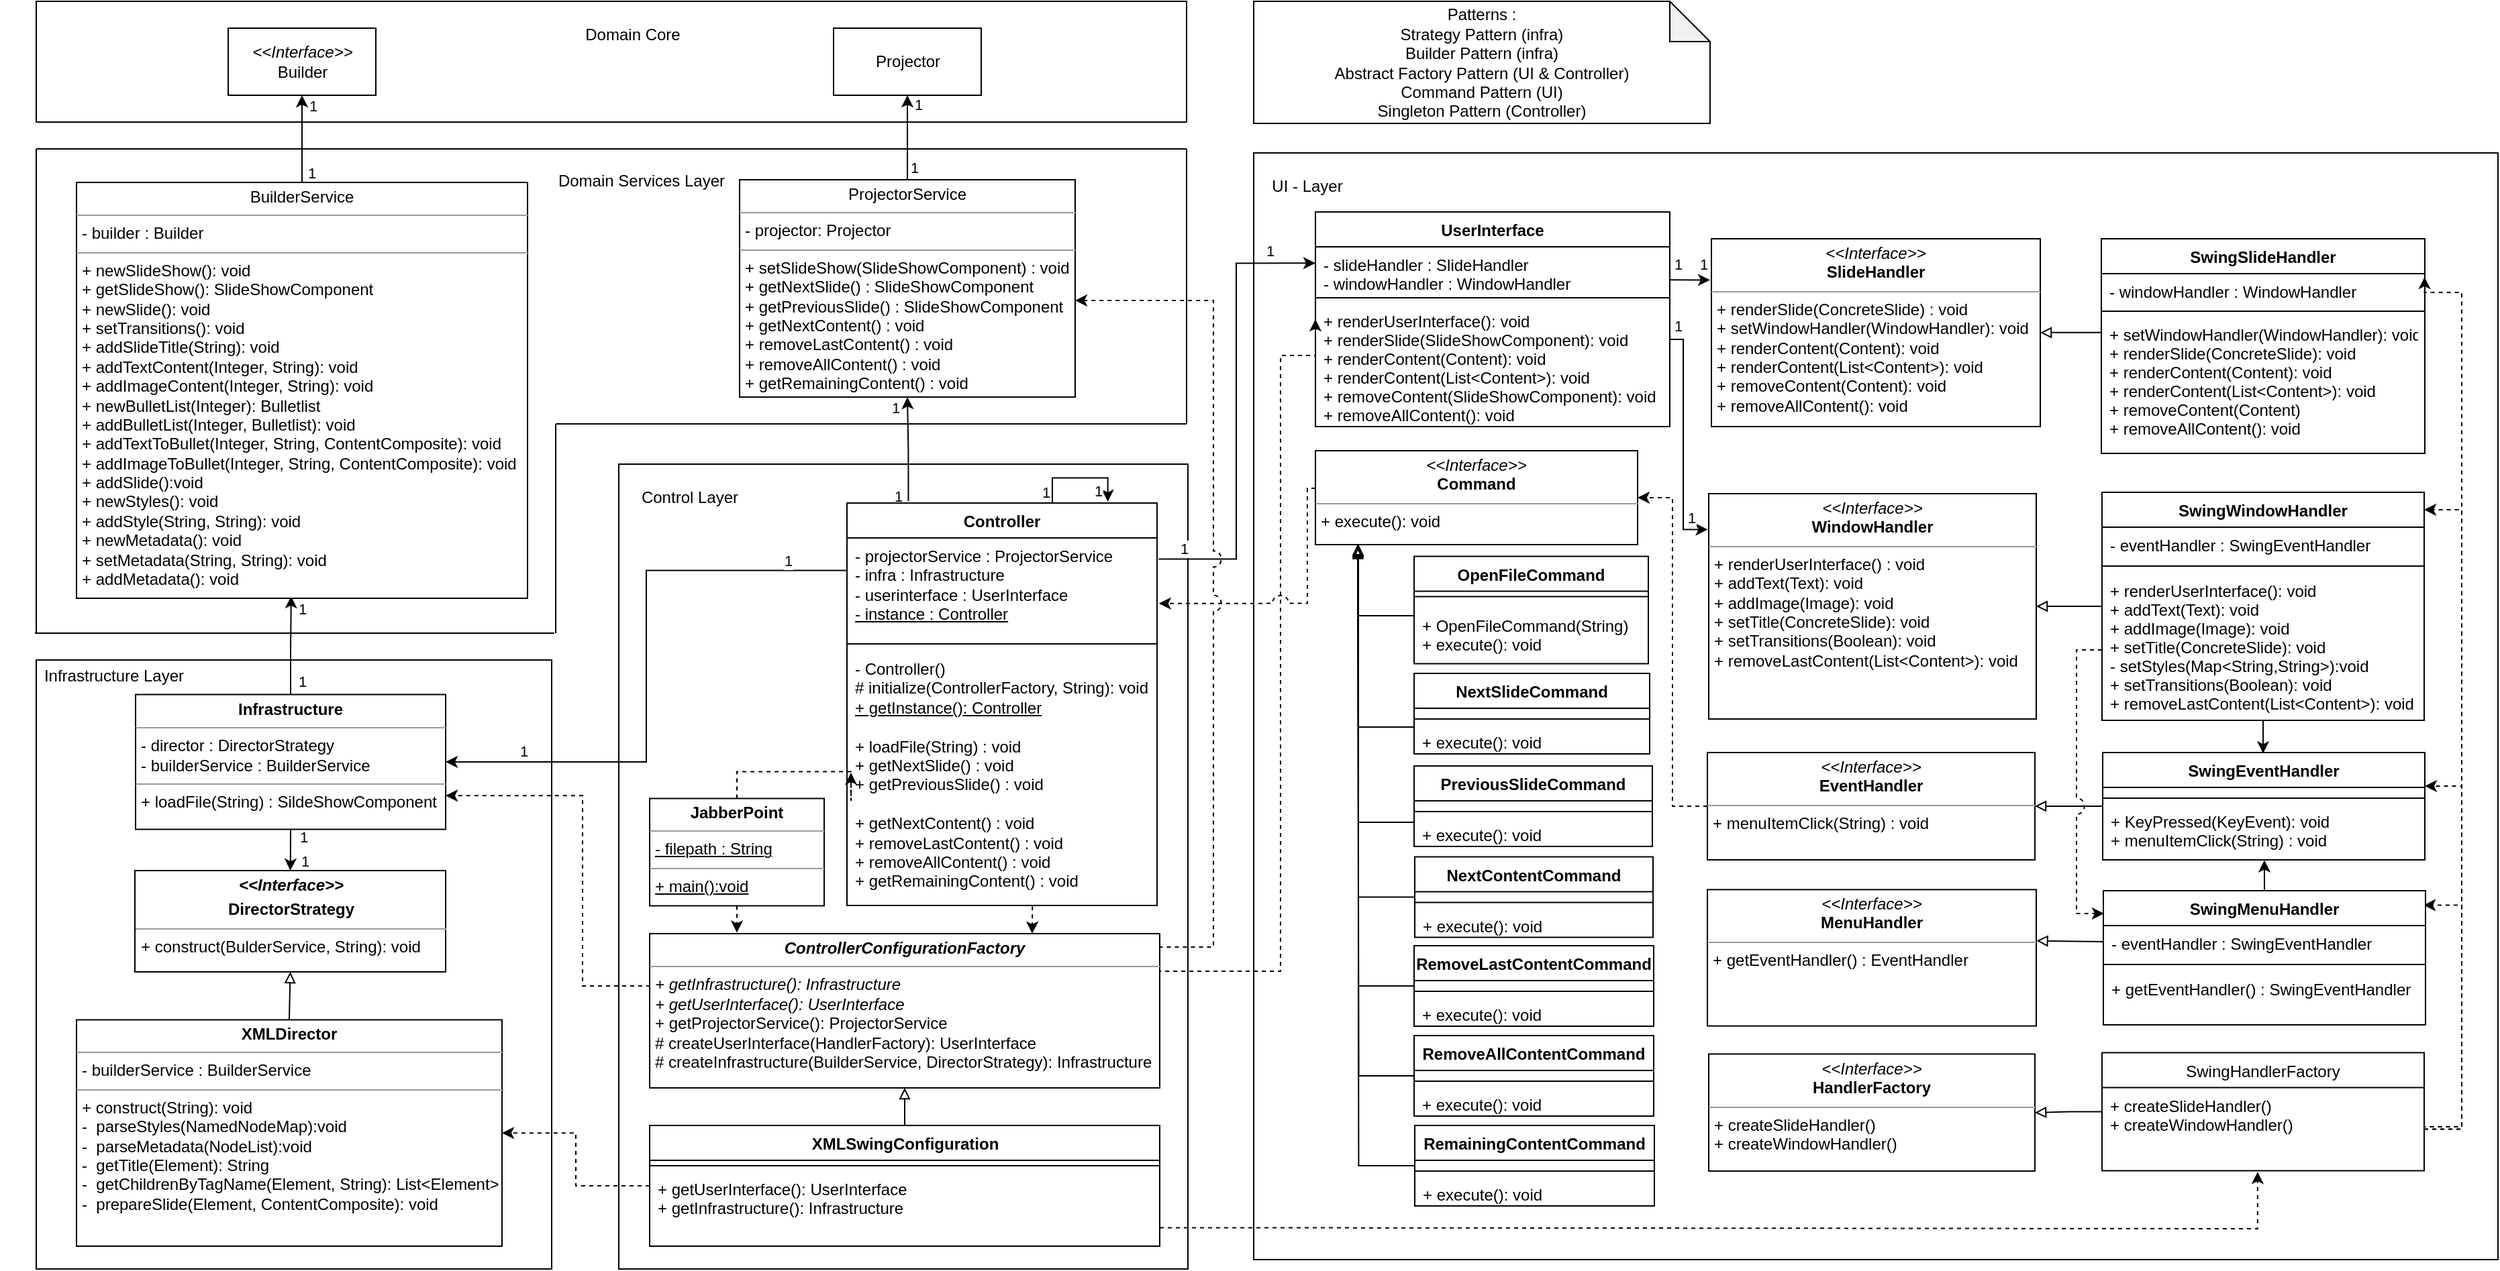 <mxfile version="20.5.1" type="device"><diagram id="mF3JP67GUEm6fDHGaowB" name="Page-1"><mxGraphModel dx="1639" dy="807" grid="1" gridSize="10" guides="1" tooltips="1" connect="1" arrows="1" fold="1" page="1" pageScale="1" pageWidth="1654" pageHeight="2336" math="0" shadow="0"><root><mxCell id="0"/><mxCell id="1" parent="0"/><mxCell id="utFskbSjJPzPxBJTLybc-5" value="" style="rounded=0;whiteSpace=wrap;html=1;" parent="1" vertex="1"><mxGeometry x="657" y="590" width="424" height="600" as="geometry"/></mxCell><mxCell id="5RUUczxLZr58IcCoSrDL-72" value="" style="rounded=0;whiteSpace=wrap;html=1;" parent="1" vertex="1"><mxGeometry x="1130" y="358" width="927" height="825" as="geometry"/></mxCell><mxCell id="5RUUczxLZr58IcCoSrDL-5" value="" style="rounded=0;whiteSpace=wrap;html=1;" parent="1" vertex="1"><mxGeometry x="223" y="245" width="857" height="90" as="geometry"/></mxCell><mxCell id="M1DCnOVMe1FgR4olCZar-16" value="" style="rounded=0;whiteSpace=wrap;html=1;" parent="1" vertex="1"><mxGeometry x="223" y="736" width="384" height="454" as="geometry"/></mxCell><mxCell id="if9F0GtxYKwciyiOkwO_-5" style="edgeStyle=orthogonalEdgeStyle;rounded=0;orthogonalLoop=1;jettySize=auto;html=1;entryX=0.476;entryY=0.995;entryDx=0;entryDy=0;exitX=0.5;exitY=0;exitDx=0;exitDy=0;entryPerimeter=0;" parent="1" source="M1DCnOVMe1FgR4olCZar-5" target="if9F0GtxYKwciyiOkwO_-2" edge="1"><mxGeometry relative="1" as="geometry"/></mxCell><mxCell id="utFskbSjJPzPxBJTLybc-41" value="1" style="edgeLabel;html=1;align=center;verticalAlign=middle;resizable=0;points=[];" parent="if9F0GtxYKwciyiOkwO_-5" vertex="1" connectable="0"><mxGeometry x="-0.713" relative="1" as="geometry"><mxPoint x="8" as="offset"/></mxGeometry></mxCell><mxCell id="utFskbSjJPzPxBJTLybc-42" value="1" style="edgeLabel;html=1;align=center;verticalAlign=middle;resizable=0;points=[];" parent="if9F0GtxYKwciyiOkwO_-5" vertex="1" connectable="0"><mxGeometry x="0.666" relative="1" as="geometry"><mxPoint x="8" y="-3" as="offset"/></mxGeometry></mxCell><mxCell id="9nQvy59TtEnE6RO0Bse6-16" style="edgeStyle=orthogonalEdgeStyle;rounded=0;orthogonalLoop=1;jettySize=auto;html=1;startArrow=none;startFill=0;endArrow=classic;endFill=1;exitX=0;exitY=0.328;exitDx=0;exitDy=0;entryX=1;entryY=0.5;entryDx=0;entryDy=0;exitPerimeter=0;" parent="1" source="M1DCnOVMe1FgR4olCZar-2" target="M1DCnOVMe1FgR4olCZar-5" edge="1"><mxGeometry relative="1" as="geometry"/></mxCell><mxCell id="utFskbSjJPzPxBJTLybc-22" value="1" style="edgeLabel;html=1;align=center;verticalAlign=middle;resizable=0;points=[];" parent="9nQvy59TtEnE6RO0Bse6-16" vertex="1" connectable="0"><mxGeometry x="-0.812" y="-1" relative="1" as="geometry"><mxPoint x="-3" y="-7" as="offset"/></mxGeometry></mxCell><mxCell id="utFskbSjJPzPxBJTLybc-23" value="1" style="edgeLabel;html=1;align=center;verticalAlign=middle;resizable=0;points=[];" parent="9nQvy59TtEnE6RO0Bse6-16" vertex="1" connectable="0"><mxGeometry x="0.737" relative="1" as="geometry"><mxPoint y="-8" as="offset"/></mxGeometry></mxCell><mxCell id="utFskbSjJPzPxBJTLybc-6" style="edgeStyle=orthogonalEdgeStyle;rounded=0;orthogonalLoop=1;jettySize=auto;html=1;entryX=0.5;entryY=1;entryDx=0;entryDy=0;endArrow=classic;endFill=1;exitX=0.198;exitY=-0.005;exitDx=0;exitDy=0;exitPerimeter=0;" parent="1" source="M1DCnOVMe1FgR4olCZar-1" target="M1DCnOVMe1FgR4olCZar-18" edge="1"><mxGeometry relative="1" as="geometry"/></mxCell><mxCell id="utFskbSjJPzPxBJTLybc-43" value="1" style="edgeLabel;html=1;align=center;verticalAlign=middle;resizable=0;points=[];" parent="utFskbSjJPzPxBJTLybc-6" vertex="1" connectable="0"><mxGeometry x="-0.829" relative="1" as="geometry"><mxPoint x="-8" y="3" as="offset"/></mxGeometry></mxCell><mxCell id="utFskbSjJPzPxBJTLybc-44" value="1" style="edgeLabel;html=1;align=center;verticalAlign=middle;resizable=0;points=[];" parent="utFskbSjJPzPxBJTLybc-6" vertex="1" connectable="0"><mxGeometry x="0.463" y="-1" relative="1" as="geometry"><mxPoint x="-10" y="-13" as="offset"/></mxGeometry></mxCell><mxCell id="M1DCnOVMe1FgR4olCZar-1" value="Controller" style="swimlane;fontStyle=1;align=center;verticalAlign=top;childLayout=stackLayout;horizontal=1;startSize=26;horizontalStack=0;resizeParent=1;resizeParentMax=0;resizeLast=0;collapsible=1;marginBottom=0;" parent="1" vertex="1"><mxGeometry x="827" y="619" width="231" height="300" as="geometry"/></mxCell><mxCell id="M1DCnOVMe1FgR4olCZar-2" value="- projectorService : ProjectorService&lt;br&gt;- infra : Infrastructure&lt;br&gt;- userinterface : UserInterface&lt;br&gt;&lt;u&gt;- instance : Controller&lt;/u&gt;" style="text;strokeColor=none;fillColor=none;align=left;verticalAlign=top;spacingLeft=4;spacingRight=4;overflow=hidden;rotatable=0;points=[[0,0.5],[1,0.5]];portConstraint=eastwest;fontStyle=0;html=1;" parent="M1DCnOVMe1FgR4olCZar-1" vertex="1"><mxGeometry y="26" width="231" height="74" as="geometry"/></mxCell><mxCell id="M1DCnOVMe1FgR4olCZar-3" value="" style="line;strokeWidth=1;fillColor=none;align=left;verticalAlign=middle;spacingTop=-1;spacingLeft=3;spacingRight=3;rotatable=0;labelPosition=right;points=[];portConstraint=eastwest;strokeColor=inherit;" parent="M1DCnOVMe1FgR4olCZar-1" vertex="1"><mxGeometry y="100" width="231" height="10" as="geometry"/></mxCell><mxCell id="M1DCnOVMe1FgR4olCZar-4" value="- Controller()&lt;br&gt;# initialize(ControllerFactory, String): void&lt;br&gt;&lt;u&gt;+ getInstance(): Controller&lt;/u&gt;&lt;br&gt;&lt;br&gt;+ loadFile(String) : void&lt;br&gt;+ getNextSlide() : void&lt;br&gt;+ getPreviousSlide() : void&lt;br&gt;&lt;br&gt;+ getNextContent() : void&lt;br&gt;+ removeLastContent() : void&lt;br&gt;+ removeAllContent() : void&lt;br&gt;+ getRemainingContent() : void" style="text;strokeColor=none;fillColor=none;align=left;verticalAlign=top;spacingLeft=4;spacingRight=4;overflow=hidden;rotatable=0;points=[[0,0.5],[1,0.5]];portConstraint=eastwest;html=1;" parent="M1DCnOVMe1FgR4olCZar-1" vertex="1"><mxGeometry y="110" width="231" height="190" as="geometry"/></mxCell><mxCell id="JbOSwFMIoo-16J5oYQy2-46" style="edgeStyle=orthogonalEdgeStyle;rounded=0;jumpStyle=arc;jumpSize=12;orthogonalLoop=1;jettySize=auto;html=1;entryX=0.5;entryY=0;entryDx=0;entryDy=0;startArrow=none;startFill=0;endArrow=classic;endFill=1;" parent="1" source="M1DCnOVMe1FgR4olCZar-5" target="if9F0GtxYKwciyiOkwO_-6" edge="1"><mxGeometry relative="1" as="geometry"/></mxCell><mxCell id="JbOSwFMIoo-16J5oYQy2-47" value="1" style="edgeLabel;html=1;align=center;verticalAlign=middle;resizable=0;points=[];" parent="JbOSwFMIoo-16J5oYQy2-46" vertex="1" connectable="0"><mxGeometry x="-0.66" relative="1" as="geometry"><mxPoint x="9" as="offset"/></mxGeometry></mxCell><mxCell id="JbOSwFMIoo-16J5oYQy2-48" value="1" style="edgeLabel;html=1;align=center;verticalAlign=middle;resizable=0;points=[];" parent="JbOSwFMIoo-16J5oYQy2-46" vertex="1" connectable="0"><mxGeometry x="0.558" relative="1" as="geometry"><mxPoint x="10" as="offset"/></mxGeometry></mxCell><mxCell id="M1DCnOVMe1FgR4olCZar-5" value="&lt;p style=&quot;margin:0px;margin-top:4px;text-align:center;&quot;&gt;&lt;b&gt;Infrastructure&lt;/b&gt;&lt;/p&gt;&lt;hr size=&quot;1&quot;&gt;&lt;p style=&quot;margin:0px;margin-left:4px;&quot;&gt;- director : DirectorStrategy&lt;br&gt;&lt;/p&gt;&lt;p style=&quot;margin:0px;margin-left:4px;&quot;&gt;- builderService : BuilderService&lt;br style=&quot;padding: 0px; margin: 0px;&quot;&gt;&lt;/p&gt;&lt;hr size=&quot;1&quot;&gt;&lt;p style=&quot;margin:0px;margin-left:4px;&quot;&gt;&lt;span style=&quot;background-color: initial;&quot;&gt;+ loadFile(String) : SildeShowComponent&lt;/span&gt;&lt;/p&gt;&lt;p style=&quot;margin:0px;margin-left:4px;&quot;&gt;&lt;br&gt;&lt;/p&gt;&lt;p style=&quot;margin:0px;margin-left:4px;&quot;&gt;&lt;br&gt;&lt;/p&gt;" style="verticalAlign=top;align=left;overflow=fill;fontSize=12;fontFamily=Helvetica;html=1;" parent="1" vertex="1"><mxGeometry x="297" y="761.75" width="231" height="100.5" as="geometry"/></mxCell><mxCell id="M1DCnOVMe1FgR4olCZar-17" value="Infrastructure Layer" style="text;html=1;strokeColor=none;fillColor=none;align=center;verticalAlign=middle;whiteSpace=wrap;rounded=0;" parent="1" vertex="1"><mxGeometry x="196" y="733" width="170" height="30" as="geometry"/></mxCell><mxCell id="M1DCnOVMe1FgR4olCZar-29" style="edgeStyle=orthogonalEdgeStyle;rounded=0;orthogonalLoop=1;jettySize=auto;html=1;endArrow=classic;endFill=1;exitX=0.5;exitY=0;exitDx=0;exitDy=0;entryX=0.5;entryY=1;entryDx=0;entryDy=0;" parent="1" source="M1DCnOVMe1FgR4olCZar-18" target="M1DCnOVMe1FgR4olCZar-28" edge="1"><mxGeometry relative="1" as="geometry"><Array as="points"/></mxGeometry></mxCell><mxCell id="utFskbSjJPzPxBJTLybc-58" value="1" style="edgeLabel;html=1;align=center;verticalAlign=middle;resizable=0;points=[];" parent="M1DCnOVMe1FgR4olCZar-29" vertex="1" connectable="0"><mxGeometry x="-0.719" relative="1" as="geometry"><mxPoint x="5" as="offset"/></mxGeometry></mxCell><mxCell id="utFskbSjJPzPxBJTLybc-59" value="1" style="edgeLabel;html=1;align=center;verticalAlign=middle;resizable=0;points=[];" parent="M1DCnOVMe1FgR4olCZar-29" vertex="1" connectable="0"><mxGeometry x="0.704" y="-1" relative="1" as="geometry"><mxPoint x="7" y="-3" as="offset"/></mxGeometry></mxCell><mxCell id="M1DCnOVMe1FgR4olCZar-18" value="&lt;p style=&quot;margin:0px;margin-top:4px;text-align:center;&quot;&gt;ProjectorService&lt;/p&gt;&lt;hr size=&quot;1&quot;&gt;&lt;p style=&quot;margin:0px;margin-left:4px;&quot;&gt;- projector: Projector&lt;/p&gt;&lt;hr size=&quot;1&quot;&gt;&lt;p style=&quot;margin:0px;margin-left:4px;&quot;&gt;+ setSlideShow(SlideShowComponent) : void&lt;/p&gt;&lt;p style=&quot;margin:0px;margin-left:4px;&quot;&gt;+ getNextSlide() : SlideShowComponent&lt;/p&gt;&lt;p style=&quot;margin:0px;margin-left:4px;&quot;&gt;+ getPreviousSlide() : SlideShowComponent&lt;/p&gt;&lt;p style=&quot;margin:0px;margin-left:4px;&quot;&gt;+ getNextContent() : void&lt;br&gt;+ removeLastContent() : void&lt;br&gt;+ removeAllContent() : void&lt;br&gt;+ getRemainingContent() : void&lt;br&gt;&lt;/p&gt;" style="verticalAlign=top;align=left;overflow=fill;fontSize=12;fontFamily=Helvetica;html=1;" parent="1" vertex="1"><mxGeometry x="747" y="378" width="250" height="162" as="geometry"/></mxCell><mxCell id="M1DCnOVMe1FgR4olCZar-27" value="Domain Services Layer" style="text;html=1;strokeColor=none;fillColor=none;align=center;verticalAlign=middle;whiteSpace=wrap;rounded=0;" parent="1" vertex="1"><mxGeometry x="589" y="364" width="170" height="30" as="geometry"/></mxCell><mxCell id="M1DCnOVMe1FgR4olCZar-28" value="Projector" style="html=1;" parent="1" vertex="1"><mxGeometry x="817" y="265" width="110" height="50" as="geometry"/></mxCell><mxCell id="5RUUczxLZr58IcCoSrDL-1" value="&lt;i&gt;&amp;lt;&amp;lt;Interface&amp;gt;&amp;gt;&lt;/i&gt;&lt;br&gt;Builder" style="html=1;" parent="1" vertex="1"><mxGeometry x="366" y="265" width="110" height="50" as="geometry"/></mxCell><mxCell id="5RUUczxLZr58IcCoSrDL-6" value="Domain Core" style="text;html=1;strokeColor=none;fillColor=none;align=center;verticalAlign=middle;whiteSpace=wrap;rounded=0;" parent="1" vertex="1"><mxGeometry x="620" y="255" width="95" height="30" as="geometry"/></mxCell><mxCell id="JbOSwFMIoo-16J5oYQy2-28" style="edgeStyle=orthogonalEdgeStyle;rounded=0;jumpStyle=arc;jumpSize=10;orthogonalLoop=1;jettySize=auto;html=1;startArrow=none;startFill=0;endArrow=classic;endFill=1;exitX=1;exitY=0.725;exitDx=0;exitDy=0;exitPerimeter=0;" parent="1" source="5RUUczxLZr58IcCoSrDL-8" edge="1"><mxGeometry relative="1" as="geometry"><mxPoint x="1470" y="453" as="targetPoint"/></mxGeometry></mxCell><mxCell id="JbOSwFMIoo-16J5oYQy2-29" value="1" style="edgeLabel;html=1;align=center;verticalAlign=middle;resizable=0;points=[];" parent="JbOSwFMIoo-16J5oYQy2-28" vertex="1" connectable="0"><mxGeometry x="-0.831" y="1" relative="1" as="geometry"><mxPoint x="3" y="-11" as="offset"/></mxGeometry></mxCell><mxCell id="JbOSwFMIoo-16J5oYQy2-30" value="1" style="edgeLabel;html=1;align=center;verticalAlign=middle;resizable=0;points=[];" parent="JbOSwFMIoo-16J5oYQy2-28" vertex="1" connectable="0"><mxGeometry x="0.646" relative="1" as="geometry"><mxPoint y="-12" as="offset"/></mxGeometry></mxCell><mxCell id="5RUUczxLZr58IcCoSrDL-7" value="UserInterface" style="swimlane;fontStyle=1;align=center;verticalAlign=top;childLayout=stackLayout;horizontal=1;startSize=26;horizontalStack=0;resizeParent=1;resizeParentMax=0;resizeLast=0;collapsible=1;marginBottom=0;" parent="1" vertex="1"><mxGeometry x="1176" y="402" width="264" height="160" as="geometry"/></mxCell><mxCell id="5RUUczxLZr58IcCoSrDL-8" value="- slideHandler : SlideHandler&#10;- windowHandler : WindowHandler" style="text;strokeColor=none;fillColor=none;align=left;verticalAlign=top;spacingLeft=4;spacingRight=4;overflow=hidden;rotatable=0;points=[[0,0.5],[1,0.5]];portConstraint=eastwest;" parent="5RUUczxLZr58IcCoSrDL-7" vertex="1"><mxGeometry y="26" width="264" height="34" as="geometry"/></mxCell><mxCell id="5RUUczxLZr58IcCoSrDL-9" value="" style="line;strokeWidth=1;fillColor=none;align=left;verticalAlign=middle;spacingTop=-1;spacingLeft=3;spacingRight=3;rotatable=0;labelPosition=right;points=[];portConstraint=eastwest;strokeColor=inherit;" parent="5RUUczxLZr58IcCoSrDL-7" vertex="1"><mxGeometry y="60" width="264" height="8" as="geometry"/></mxCell><mxCell id="5RUUczxLZr58IcCoSrDL-10" value="+ renderUserInterface(): void&#10;+ renderSlide(SlideShowComponent): void&#10;+ renderContent(Content): void&#10;+ renderContent(List&lt;Content&gt;): void&#10;+ removeContent(SlideShowComponent): void&#10;+ removeAllContent(): void" style="text;strokeColor=none;fillColor=none;align=left;verticalAlign=top;spacingLeft=4;spacingRight=4;overflow=hidden;rotatable=0;points=[[0,0.5],[1,0.5]];portConstraint=eastwest;" parent="5RUUczxLZr58IcCoSrDL-7" vertex="1"><mxGeometry y="68" width="264" height="92" as="geometry"/></mxCell><mxCell id="5RUUczxLZr58IcCoSrDL-21" style="edgeStyle=orthogonalEdgeStyle;rounded=0;orthogonalLoop=1;jettySize=auto;html=1;entryX=1;entryY=0.5;entryDx=0;entryDy=0;endArrow=classic;endFill=1;exitX=0;exitY=0.5;exitDx=0;exitDy=0;dashed=1;" parent="1" source="9nQvy59TtEnE6RO0Bse6-23" target="5RUUczxLZr58IcCoSrDL-20" edge="1"><mxGeometry relative="1" as="geometry"><mxPoint x="1396.5" y="1146.88" as="sourcePoint"/></mxGeometry></mxCell><mxCell id="5RUUczxLZr58IcCoSrDL-51" style="edgeStyle=orthogonalEdgeStyle;rounded=0;orthogonalLoop=1;jettySize=auto;html=1;entryX=1;entryY=0.5;entryDx=0;entryDy=0;startArrow=none;startFill=0;endArrow=block;endFill=0;" parent="1" source="5RUUczxLZr58IcCoSrDL-15" target="9nQvy59TtEnE6RO0Bse6-23" edge="1"><mxGeometry relative="1" as="geometry"><mxPoint x="1464.5" y="1029.13" as="targetPoint"/></mxGeometry></mxCell><mxCell id="5RUUczxLZr58IcCoSrDL-15" value="SwingEventHandler" style="swimlane;fontStyle=1;align=center;verticalAlign=top;childLayout=stackLayout;horizontal=1;startSize=26;horizontalStack=0;resizeParent=1;resizeParentMax=0;resizeLast=0;collapsible=1;marginBottom=0;" parent="1" vertex="1"><mxGeometry x="1762.5" y="805.0" width="240" height="80" as="geometry"/></mxCell><mxCell id="5RUUczxLZr58IcCoSrDL-16" value=" " style="text;strokeColor=none;fillColor=none;align=left;verticalAlign=top;spacingLeft=4;spacingRight=4;overflow=hidden;rotatable=0;points=[[0,0.5],[1,0.5]];portConstraint=eastwest;" parent="5RUUczxLZr58IcCoSrDL-15" vertex="1"><mxGeometry y="26" width="240" height="4" as="geometry"/></mxCell><mxCell id="5RUUczxLZr58IcCoSrDL-17" value="" style="line;strokeWidth=1;fillColor=none;align=left;verticalAlign=middle;spacingTop=-1;spacingLeft=3;spacingRight=3;rotatable=0;labelPosition=right;points=[];portConstraint=eastwest;strokeColor=inherit;" parent="5RUUczxLZr58IcCoSrDL-15" vertex="1"><mxGeometry y="30" width="240" height="8" as="geometry"/></mxCell><mxCell id="5RUUczxLZr58IcCoSrDL-18" value="+ KeyPressed(KeyEvent): void&#10;+ menuItemClick(String) : void" style="text;strokeColor=none;fillColor=none;align=left;verticalAlign=top;spacingLeft=4;spacingRight=4;overflow=hidden;rotatable=0;points=[[0,0.5],[1,0.5]];portConstraint=eastwest;" parent="5RUUczxLZr58IcCoSrDL-15" vertex="1"><mxGeometry y="38" width="240" height="42" as="geometry"/></mxCell><mxCell id="5RUUczxLZr58IcCoSrDL-20" value="&lt;p style=&quot;margin:0px;margin-top:4px;text-align:center;&quot;&gt;&lt;i&gt;&amp;lt;&amp;lt;Interface&amp;gt;&amp;gt;&lt;/i&gt;&lt;br&gt;&lt;b&gt;Command&lt;/b&gt;&lt;/p&gt;&lt;hr size=&quot;1&quot;&gt;&lt;p style=&quot;margin:0px;margin-left:4px;&quot;&gt;&lt;/p&gt;&lt;p style=&quot;margin:0px;margin-left:4px;&quot;&gt;+ execute(): void&lt;/p&gt;" style="verticalAlign=top;align=left;overflow=fill;fontSize=12;fontFamily=Helvetica;html=1;" parent="1" vertex="1"><mxGeometry x="1176" y="580" width="240" height="70" as="geometry"/></mxCell><mxCell id="JbOSwFMIoo-16J5oYQy2-44" style="edgeStyle=orthogonalEdgeStyle;rounded=0;jumpStyle=arc;jumpSize=12;orthogonalLoop=1;jettySize=auto;html=1;startArrow=none;startFill=0;endArrow=block;endFill=0;entryX=0.132;entryY=1.014;entryDx=0;entryDy=0;entryPerimeter=0;" parent="1" source="5RUUczxLZr58IcCoSrDL-22" target="5RUUczxLZr58IcCoSrDL-20" edge="1"><mxGeometry relative="1" as="geometry"><Array as="points"><mxPoint x="1208" y="786"/><mxPoint x="1208" y="703"/><mxPoint x="1208" y="703"/></Array></mxGeometry></mxCell><mxCell id="5RUUczxLZr58IcCoSrDL-22" value="NextSlideCommand" style="swimlane;fontStyle=1;align=center;verticalAlign=top;childLayout=stackLayout;horizontal=1;startSize=26;horizontalStack=0;resizeParent=1;resizeParentMax=0;resizeLast=0;collapsible=1;marginBottom=0;" parent="1" vertex="1"><mxGeometry x="1249.5" y="746" width="175.5" height="60" as="geometry"/></mxCell><mxCell id="5RUUczxLZr58IcCoSrDL-23" value=" " style="text;strokeColor=none;fillColor=none;align=left;verticalAlign=top;spacingLeft=4;spacingRight=4;overflow=hidden;rotatable=0;points=[[0,0.5],[1,0.5]];portConstraint=eastwest;" parent="5RUUczxLZr58IcCoSrDL-22" vertex="1"><mxGeometry y="26" width="175.5" height="4" as="geometry"/></mxCell><mxCell id="5RUUczxLZr58IcCoSrDL-24" value="" style="line;strokeWidth=1;fillColor=none;align=left;verticalAlign=middle;spacingTop=-1;spacingLeft=3;spacingRight=3;rotatable=0;labelPosition=right;points=[];portConstraint=eastwest;strokeColor=inherit;" parent="5RUUczxLZr58IcCoSrDL-22" vertex="1"><mxGeometry y="30" width="175.5" height="8" as="geometry"/></mxCell><mxCell id="5RUUczxLZr58IcCoSrDL-25" value="+ execute(): void" style="text;strokeColor=none;fillColor=none;align=left;verticalAlign=top;spacingLeft=4;spacingRight=4;overflow=hidden;rotatable=0;points=[[0,0.5],[1,0.5]];portConstraint=eastwest;" parent="5RUUczxLZr58IcCoSrDL-22" vertex="1"><mxGeometry y="38" width="175.5" height="22" as="geometry"/></mxCell><mxCell id="JbOSwFMIoo-16J5oYQy2-34" style="edgeStyle=orthogonalEdgeStyle;rounded=0;jumpStyle=arc;jumpSize=12;orthogonalLoop=1;jettySize=auto;html=1;entryX=1;entryY=0.5;entryDx=0;entryDy=0;startArrow=none;startFill=0;endArrow=block;endFill=0;" parent="1" source="5RUUczxLZr58IcCoSrDL-56" target="9nQvy59TtEnE6RO0Bse6-21" edge="1"><mxGeometry relative="1" as="geometry"/></mxCell><mxCell id="895hCFD6gcQe7MJd718a-2" style="edgeStyle=orthogonalEdgeStyle;rounded=0;orthogonalLoop=1;jettySize=auto;html=1;entryX=0.498;entryY=0.008;entryDx=0;entryDy=0;entryPerimeter=0;" parent="1" source="5RUUczxLZr58IcCoSrDL-56" target="5RUUczxLZr58IcCoSrDL-15" edge="1"><mxGeometry relative="1" as="geometry"/></mxCell><mxCell id="5RUUczxLZr58IcCoSrDL-56" value="SwingWindowHandler" style="swimlane;fontStyle=1;align=center;verticalAlign=top;childLayout=stackLayout;horizontal=1;startSize=26;horizontalStack=0;resizeParent=1;resizeParentMax=0;resizeLast=0;collapsible=1;marginBottom=0;" parent="1" vertex="1"><mxGeometry x="1762" y="611" width="240" height="170" as="geometry"/></mxCell><mxCell id="5RUUczxLZr58IcCoSrDL-57" value="- eventHandler : SwingEventHandler " style="text;strokeColor=none;fillColor=none;align=left;verticalAlign=top;spacingLeft=4;spacingRight=4;overflow=hidden;rotatable=0;points=[[0,0.5],[1,0.5]];portConstraint=eastwest;" parent="5RUUczxLZr58IcCoSrDL-56" vertex="1"><mxGeometry y="26" width="240" height="24" as="geometry"/></mxCell><mxCell id="5RUUczxLZr58IcCoSrDL-58" value="" style="line;strokeWidth=1;fillColor=none;align=left;verticalAlign=middle;spacingTop=-1;spacingLeft=3;spacingRight=3;rotatable=0;labelPosition=right;points=[];portConstraint=eastwest;strokeColor=inherit;" parent="5RUUczxLZr58IcCoSrDL-56" vertex="1"><mxGeometry y="50" width="240" height="10" as="geometry"/></mxCell><mxCell id="5RUUczxLZr58IcCoSrDL-59" value="+ renderUserInterface(): void&#10;+ addText(Text): void&#10;+ addImage(Image): void&#10;+ setTitle(ConcreteSlide): void&#10;- setStyles(Map&lt;String,String&gt;):void&#10;+ setTransitions(Boolean): void&#10;+ removeLastContent(List&lt;Content&gt;): void&#10;" style="text;strokeColor=none;fillColor=none;align=left;verticalAlign=top;spacingLeft=4;spacingRight=4;overflow=hidden;rotatable=0;points=[[0,0.5],[1,0.5]];portConstraint=eastwest;" parent="5RUUczxLZr58IcCoSrDL-56" vertex="1"><mxGeometry y="60" width="240" height="110" as="geometry"/></mxCell><mxCell id="JbOSwFMIoo-16J5oYQy2-45" style="edgeStyle=orthogonalEdgeStyle;rounded=0;jumpStyle=arc;jumpSize=12;orthogonalLoop=1;jettySize=auto;html=1;startArrow=none;startFill=0;endArrow=block;endFill=0;entryX=0.132;entryY=1.033;entryDx=0;entryDy=0;entryPerimeter=0;" parent="1" source="5RUUczxLZr58IcCoSrDL-65" target="5RUUczxLZr58IcCoSrDL-20" edge="1"><mxGeometry relative="1" as="geometry"><Array as="points"><mxPoint x="1208" y="857"/><mxPoint x="1208" y="738"/><mxPoint x="1208" y="738"/></Array></mxGeometry></mxCell><mxCell id="5RUUczxLZr58IcCoSrDL-65" value="PreviousSlideCommand" style="swimlane;fontStyle=1;align=center;verticalAlign=top;childLayout=stackLayout;horizontal=1;startSize=26;horizontalStack=0;resizeParent=1;resizeParentMax=0;resizeLast=0;collapsible=1;marginBottom=0;" parent="1" vertex="1"><mxGeometry x="1249.5" y="815" width="177.5" height="60" as="geometry"/></mxCell><mxCell id="5RUUczxLZr58IcCoSrDL-66" value=" " style="text;strokeColor=none;fillColor=none;align=left;verticalAlign=top;spacingLeft=4;spacingRight=4;overflow=hidden;rotatable=0;points=[[0,0.5],[1,0.5]];portConstraint=eastwest;" parent="5RUUczxLZr58IcCoSrDL-65" vertex="1"><mxGeometry y="26" width="177.5" height="4" as="geometry"/></mxCell><mxCell id="5RUUczxLZr58IcCoSrDL-67" value="" style="line;strokeWidth=1;fillColor=none;align=left;verticalAlign=middle;spacingTop=-1;spacingLeft=3;spacingRight=3;rotatable=0;labelPosition=right;points=[];portConstraint=eastwest;strokeColor=inherit;" parent="5RUUczxLZr58IcCoSrDL-65" vertex="1"><mxGeometry y="30" width="177.5" height="8" as="geometry"/></mxCell><mxCell id="5RUUczxLZr58IcCoSrDL-68" value="+ execute(): void" style="text;strokeColor=none;fillColor=none;align=left;verticalAlign=top;spacingLeft=4;spacingRight=4;overflow=hidden;rotatable=0;points=[[0,0.5],[1,0.5]];portConstraint=eastwest;" parent="5RUUczxLZr58IcCoSrDL-65" vertex="1"><mxGeometry y="38" width="177.5" height="22" as="geometry"/></mxCell><mxCell id="5RUUczxLZr58IcCoSrDL-73" value="UI - Layer" style="text;html=1;strokeColor=none;fillColor=none;align=center;verticalAlign=middle;whiteSpace=wrap;rounded=0;" parent="1" vertex="1"><mxGeometry x="1140" y="368" width="60" height="30" as="geometry"/></mxCell><mxCell id="if9F0GtxYKwciyiOkwO_-3" style="edgeStyle=orthogonalEdgeStyle;rounded=0;orthogonalLoop=1;jettySize=auto;html=1;exitX=0.5;exitY=0;exitDx=0;exitDy=0;entryX=0.5;entryY=1;entryDx=0;entryDy=0;" parent="1" source="if9F0GtxYKwciyiOkwO_-2" target="5RUUczxLZr58IcCoSrDL-1" edge="1"><mxGeometry relative="1" as="geometry"><mxPoint x="652.921" y="228.88" as="sourcePoint"/><mxPoint x="652.5" y="157" as="targetPoint"/></mxGeometry></mxCell><mxCell id="utFskbSjJPzPxBJTLybc-60" value="1" style="edgeLabel;html=1;align=center;verticalAlign=middle;resizable=0;points=[];" parent="if9F0GtxYKwciyiOkwO_-3" vertex="1" connectable="0"><mxGeometry x="-0.768" relative="1" as="geometry"><mxPoint x="7" as="offset"/></mxGeometry></mxCell><mxCell id="utFskbSjJPzPxBJTLybc-61" value="1" style="edgeLabel;html=1;align=center;verticalAlign=middle;resizable=0;points=[];" parent="if9F0GtxYKwciyiOkwO_-3" vertex="1" connectable="0"><mxGeometry x="0.737" y="-1" relative="1" as="geometry"><mxPoint x="7" y="-1" as="offset"/></mxGeometry></mxCell><mxCell id="if9F0GtxYKwciyiOkwO_-2" value="&lt;p style=&quot;margin:0px;margin-top:4px;text-align:center;&quot;&gt;BuilderService&lt;/p&gt;&lt;hr size=&quot;1&quot;&gt;&lt;p style=&quot;margin:0px;margin-left:4px;&quot;&gt;- builder : Builder&lt;/p&gt;&lt;hr size=&quot;1&quot;&gt;&lt;p style=&quot;margin:0px;margin-left:4px;&quot;&gt;&lt;span style=&quot;background-color: initial;&quot;&gt;+ newSlideShow(): void&lt;/span&gt;&lt;br&gt;&lt;/p&gt;&lt;p style=&quot;margin: 0px 0px 0px 4px;&quot;&gt;+ getSlideShow(): SlideShowComponent&lt;br&gt;&lt;/p&gt;&lt;p style=&quot;margin: 0px 0px 0px 4px;&quot;&gt;&lt;span style=&quot;background-color: initial;&quot;&gt;+ newSlide(): void&lt;/span&gt;&lt;/p&gt;&lt;p style=&quot;margin: 0px 0px 0px 4px;&quot;&gt;&lt;span style=&quot;background-color: initial;&quot;&gt;+ setTransitions(): void&lt;/span&gt;&lt;/p&gt;&lt;p style=&quot;margin: 0px 0px 0px 4px;&quot;&gt;&lt;span style=&quot;background-color: initial;&quot;&gt;+ addSlideTitle(String): void&lt;/span&gt;&lt;/p&gt;&lt;p style=&quot;margin: 0px 0px 0px 4px;&quot;&gt;&lt;span style=&quot;background-color: initial;&quot;&gt;+ addTextContent(Integer, String): void&lt;/span&gt;&lt;/p&gt;&lt;p style=&quot;margin: 0px 0px 0px 4px;&quot;&gt;+ addImageContent(Integer, String): void&lt;span style=&quot;background-color: initial;&quot;&gt;&lt;br&gt;&lt;/span&gt;&lt;/p&gt;&lt;p style=&quot;margin: 0px 0px 0px 4px;&quot;&gt;&lt;span style=&quot;background-color: initial;&quot;&gt;+ newBulletList(Integer): Bulletlist&lt;/span&gt;&lt;/p&gt;&lt;p style=&quot;margin: 0px 0px 0px 4px;&quot;&gt;&lt;span style=&quot;background-color: initial;&quot;&gt;+ addBulletList(Integer, Bulletlist): void&lt;/span&gt;&lt;/p&gt;&lt;p style=&quot;margin: 0px 0px 0px 4px;&quot;&gt;&lt;span style=&quot;background-color: initial;&quot;&gt;+ addTextToBullet(Integer, String, ContentComposite): void&lt;/span&gt;&lt;/p&gt;&lt;p style=&quot;margin: 0px 0px 0px 4px;&quot;&gt;&lt;span style=&quot;background-color: initial;&quot;&gt;+ addImageToBullet(Integer, String, ContentComposite): void&lt;/span&gt;&lt;/p&gt;&lt;p style=&quot;margin: 0px 0px 0px 4px;&quot;&gt;&lt;span style=&quot;background-color: initial;&quot;&gt;+ addSlide():void&lt;/span&gt;&lt;br&gt;&lt;/p&gt;&lt;p style=&quot;margin: 0px 0px 0px 4px;&quot;&gt;&lt;span style=&quot;background-color: initial;&quot;&gt;+ newStyles(): void&lt;/span&gt;&lt;/p&gt;&lt;p style=&quot;margin: 0px 0px 0px 4px;&quot;&gt;&lt;span style=&quot;background-color: initial;&quot;&gt;+ addStyle(String, String): void&lt;/span&gt;&lt;/p&gt;&lt;p style=&quot;margin: 0px 0px 0px 4px;&quot;&gt;&lt;span style=&quot;background-color: initial;&quot;&gt;+ newMetadata(): void&lt;/span&gt;&lt;/p&gt;&lt;p style=&quot;margin: 0px 0px 0px 4px;&quot;&gt;&lt;span style=&quot;background-color: initial;&quot;&gt;+ setMetadata(String, String): void&lt;/span&gt;&lt;/p&gt;&lt;p style=&quot;margin: 0px 0px 0px 4px;&quot;&gt;&lt;span style=&quot;background-color: initial;&quot;&gt;+ addMetadata(): void&lt;/span&gt;&lt;/p&gt;&lt;p style=&quot;margin: 0px 0px 0px 4px;&quot;&gt;&lt;br&gt;&lt;/p&gt;" style="verticalAlign=top;align=left;overflow=fill;fontSize=12;fontFamily=Helvetica;html=1;" parent="1" vertex="1"><mxGeometry x="253" y="380" width="336" height="310" as="geometry"/></mxCell><mxCell id="if9F0GtxYKwciyiOkwO_-6" value="&lt;p style=&quot;margin:0px;margin-top:4px;text-align:center;&quot;&gt;&lt;b&gt;&lt;i&gt;&amp;lt;&amp;lt;Interface&amp;gt;&amp;gt;&lt;/i&gt;&lt;/b&gt;&lt;/p&gt;&lt;p style=&quot;margin:0px;margin-top:4px;text-align:center;&quot;&gt;&lt;b&gt;DirectorStrategy&lt;/b&gt;&lt;/p&gt;&lt;hr size=&quot;1&quot;&gt;&lt;p style=&quot;margin:0px;margin-left:4px;&quot;&gt;&lt;/p&gt;&lt;p style=&quot;margin:0px;margin-left:4px;&quot;&gt;&lt;span style=&quot;background-color: initial;&quot;&gt;+ construct(BulderService, String): void&lt;/span&gt;&lt;/p&gt;" style="verticalAlign=top;align=left;overflow=fill;fontSize=12;fontFamily=Helvetica;html=1;" parent="1" vertex="1"><mxGeometry x="296.5" y="893" width="231.5" height="75.5" as="geometry"/></mxCell><mxCell id="if9F0GtxYKwciyiOkwO_-12" style="edgeStyle=orthogonalEdgeStyle;rounded=0;orthogonalLoop=1;jettySize=auto;html=1;entryX=0.5;entryY=1;entryDx=0;entryDy=0;endArrow=block;endFill=0;exitX=0.5;exitY=0;exitDx=0;exitDy=0;" parent="1" source="if9F0GtxYKwciyiOkwO_-11" target="if9F0GtxYKwciyiOkwO_-6" edge="1"><mxGeometry relative="1" as="geometry"/></mxCell><mxCell id="if9F0GtxYKwciyiOkwO_-11" value="&lt;p style=&quot;margin:0px;margin-top:4px;text-align:center;&quot;&gt;&lt;b style=&quot;background-color: initial;&quot;&gt;XMLDirector&lt;/b&gt;&lt;br&gt;&lt;/p&gt;&lt;hr size=&quot;1&quot;&gt;&lt;p style=&quot;margin:0px;margin-left:4px;&quot;&gt;- builderService : BuilderService&lt;/p&gt;&lt;hr size=&quot;1&quot;&gt;&lt;p style=&quot;margin:0px;margin-left:4px;&quot;&gt;&lt;span style=&quot;background-color: initial;&quot;&gt;+ construct(String): void&lt;br&gt;&lt;/span&gt;&lt;/p&gt;&lt;p style=&quot;margin:0px;margin-left:4px;&quot;&gt;&lt;span style=&quot;background-color: initial;&quot;&gt;-&amp;nbsp; parseStyles(NamedNodeMap):void&lt;/span&gt;&lt;/p&gt;&lt;p style=&quot;margin:0px;margin-left:4px;&quot;&gt;&lt;span style=&quot;background-color: initial;&quot;&gt;-&amp;nbsp; parseMetadata(NodeList):void&lt;/span&gt;&lt;/p&gt;&lt;p style=&quot;margin:0px;margin-left:4px;&quot;&gt;&lt;span style=&quot;background-color: initial;&quot;&gt;-&amp;nbsp; getTitle(Element): String&lt;/span&gt;&lt;/p&gt;&lt;p style=&quot;margin:0px;margin-left:4px;&quot;&gt;-&amp;nbsp; getChildrenByTagName(Element, String): List&amp;lt;Element&amp;gt;&lt;/p&gt;&lt;p style=&quot;margin:0px;margin-left:4px;&quot;&gt;-&amp;nbsp; prepareSlide(Element, ContentComposite): void&lt;/p&gt;" style="verticalAlign=top;align=left;overflow=fill;fontSize=12;fontFamily=Helvetica;html=1;" parent="1" vertex="1"><mxGeometry x="253" y="1004.25" width="317" height="168.75" as="geometry"/></mxCell><mxCell id="9nQvy59TtEnE6RO0Bse6-3" value="&lt;p style=&quot;margin:0px;margin-top:4px;text-align:center;&quot;&gt;&lt;i&gt;&amp;lt;&amp;lt;Interface&amp;gt;&amp;gt;&lt;/i&gt;&lt;br&gt;&lt;b&gt;HandlerFactory&lt;/b&gt;&lt;/p&gt;&lt;hr size=&quot;1&quot;&gt;&lt;p style=&quot;margin:0px;margin-left:4px;&quot;&gt;&lt;span style=&quot;background-color: initial;&quot;&gt;+ createSlideHandler()&lt;/span&gt;&lt;br&gt;&lt;/p&gt;&lt;p style=&quot;margin:0px;margin-left:4px;&quot;&gt;+ createWindowHandler()&lt;/p&gt;" style="verticalAlign=top;align=left;overflow=fill;fontSize=12;fontFamily=Helvetica;html=1;" parent="1" vertex="1"><mxGeometry x="1469" y="1029.75" width="243" height="87.25" as="geometry"/></mxCell><mxCell id="utFskbSjJPzPxBJTLybc-4" style="edgeStyle=orthogonalEdgeStyle;rounded=0;orthogonalLoop=1;jettySize=auto;html=1;endArrow=block;endFill=0;" parent="1" source="9nQvy59TtEnE6RO0Bse6-4" target="9nQvy59TtEnE6RO0Bse6-3" edge="1"><mxGeometry relative="1" as="geometry"><mxPoint x="1712" y="1071" as="targetPoint"/></mxGeometry></mxCell><mxCell id="JbOSwFMIoo-16J5oYQy2-52" style="edgeStyle=orthogonalEdgeStyle;rounded=0;jumpStyle=none;jumpSize=12;orthogonalLoop=1;jettySize=auto;html=1;entryX=0.994;entryY=0.108;entryDx=0;entryDy=0;entryPerimeter=0;startArrow=none;startFill=0;endArrow=classic;endFill=1;exitX=1;exitY=0.5;exitDx=0;exitDy=0;dashed=1;" parent="1" source="9nQvy59TtEnE6RO0Bse6-5" target="JbOSwFMIoo-16J5oYQy2-10" edge="1"><mxGeometry relative="1" as="geometry"><Array as="points"><mxPoint x="2002" y="1084"/><mxPoint x="2030" y="1084"/><mxPoint x="2030" y="919"/></Array></mxGeometry></mxCell><mxCell id="JbOSwFMIoo-16J5oYQy2-53" style="edgeStyle=orthogonalEdgeStyle;rounded=0;jumpStyle=none;jumpSize=12;orthogonalLoop=1;jettySize=auto;html=1;dashed=1;startArrow=none;startFill=0;endArrow=classic;endFill=1;exitX=1;exitY=0.5;exitDx=0;exitDy=0;" parent="1" source="9nQvy59TtEnE6RO0Bse6-5" target="5RUUczxLZr58IcCoSrDL-15" edge="1"><mxGeometry relative="1" as="geometry"><Array as="points"><mxPoint x="2002" y="1084"/><mxPoint x="2030" y="1084"/><mxPoint x="2030" y="830"/></Array></mxGeometry></mxCell><mxCell id="JbOSwFMIoo-16J5oYQy2-54" style="edgeStyle=orthogonalEdgeStyle;rounded=0;jumpStyle=none;jumpSize=12;orthogonalLoop=1;jettySize=auto;html=1;dashed=1;startArrow=none;startFill=0;endArrow=classic;endFill=1;exitX=1;exitY=0.5;exitDx=0;exitDy=0;" parent="1" source="9nQvy59TtEnE6RO0Bse6-5" edge="1"><mxGeometry relative="1" as="geometry"><Array as="points"><mxPoint x="2030" y="1086"/><mxPoint x="2030" y="624"/></Array><mxPoint x="2002" y="624" as="targetPoint"/></mxGeometry></mxCell><mxCell id="JbOSwFMIoo-16J5oYQy2-55" style="edgeStyle=orthogonalEdgeStyle;rounded=0;jumpStyle=none;jumpSize=12;orthogonalLoop=1;jettySize=auto;html=1;entryX=0.999;entryY=0.178;entryDx=0;entryDy=0;entryPerimeter=0;dashed=1;startArrow=none;startFill=0;endArrow=classic;endFill=1;exitX=1;exitY=0.5;exitDx=0;exitDy=0;" parent="1" source="9nQvy59TtEnE6RO0Bse6-5" target="JbOSwFMIoo-16J5oYQy2-5" edge="1"><mxGeometry relative="1" as="geometry"><Array as="points"><mxPoint x="2030" y="1086"/><mxPoint x="2030" y="462"/></Array></mxGeometry></mxCell><mxCell id="9nQvy59TtEnE6RO0Bse6-4" value="SwingHandlerFactory" style="swimlane;fontStyle=0;childLayout=stackLayout;horizontal=1;startSize=26;fillColor=none;horizontalStack=0;resizeParent=1;resizeParentMax=0;resizeLast=0;collapsible=1;marginBottom=0;" parent="1" vertex="1"><mxGeometry x="1762" y="1028.75" width="240" height="88" as="geometry"/></mxCell><mxCell id="9nQvy59TtEnE6RO0Bse6-5" value="+ createSlideHandler()&#10;+ createWindowHandler()" style="text;strokeColor=none;fillColor=none;align=left;verticalAlign=top;spacingLeft=4;spacingRight=4;overflow=hidden;rotatable=0;points=[[0,0.5],[1,0.5]];portConstraint=eastwest;" parent="9nQvy59TtEnE6RO0Bse6-4" vertex="1"><mxGeometry y="26" width="240" height="62" as="geometry"/></mxCell><mxCell id="9nQvy59TtEnE6RO0Bse6-18" value="Patterns :&lt;br&gt;Strategy Pattern (infra)&lt;br&gt;Builder Pattern (infra)&lt;br&gt;Abstract Factory Pattern (UI &amp;amp; Controller)&lt;br&gt;Command Pattern (UI)&lt;br&gt;Singleton Pattern (Controller)" style="shape=note;whiteSpace=wrap;html=1;backgroundOutline=1;darkOpacity=0.05;" parent="1" vertex="1"><mxGeometry x="1130" y="245" width="340" height="91" as="geometry"/></mxCell><mxCell id="9nQvy59TtEnE6RO0Bse6-20" style="edgeStyle=orthogonalEdgeStyle;rounded=0;orthogonalLoop=1;jettySize=auto;html=1;startArrow=none;startFill=0;endArrow=classic;endFill=1;exitX=0.593;exitY=0;exitDx=0;exitDy=0;exitPerimeter=0;entryX=0.788;entryY=-0.005;entryDx=0;entryDy=0;entryPerimeter=0;" parent="1" edge="1"><mxGeometry relative="1" as="geometry"><mxPoint x="1021.336" y="618" as="targetPoint"/><Array as="points"><mxPoint x="979.92" y="600.25"/><mxPoint x="1020.92" y="600.25"/></Array><mxPoint x="979.996" y="619" as="sourcePoint"/></mxGeometry></mxCell><mxCell id="utFskbSjJPzPxBJTLybc-45" value="1" style="edgeLabel;html=1;align=center;verticalAlign=middle;resizable=0;points=[];" parent="9nQvy59TtEnE6RO0Bse6-20" vertex="1" connectable="0"><mxGeometry x="-0.785" y="1" relative="1" as="geometry"><mxPoint x="-4" as="offset"/></mxGeometry></mxCell><mxCell id="utFskbSjJPzPxBJTLybc-46" value="1" style="edgeLabel;html=1;align=center;verticalAlign=middle;resizable=0;points=[];" parent="9nQvy59TtEnE6RO0Bse6-20" vertex="1" connectable="0"><mxGeometry x="0.793" relative="1" as="geometry"><mxPoint x="-8" as="offset"/></mxGeometry></mxCell><mxCell id="9nQvy59TtEnE6RO0Bse6-21" value="&lt;p style=&quot;margin:0px;margin-top:4px;text-align:center;&quot;&gt;&lt;i&gt;&amp;lt;&amp;lt;Interface&amp;gt;&amp;gt;&lt;/i&gt;&lt;br&gt;&lt;b&gt;WindowHandler&lt;/b&gt;&lt;/p&gt;&lt;hr size=&quot;1&quot;&gt;&lt;p style=&quot;margin:0px;margin-left:4px;&quot;&gt;+ renderUserInterface() : void&lt;/p&gt;&lt;p style=&quot;margin:0px;margin-left:4px;&quot;&gt;+ addText(Text): void&lt;/p&gt;&lt;p style=&quot;margin:0px;margin-left:4px;&quot;&gt;+ addImage(Image): void&lt;/p&gt;&lt;p style=&quot;margin:0px;margin-left:4px;&quot;&gt;+ setTitle(ConcreteSlide): void&lt;/p&gt;&lt;p style=&quot;margin:0px;margin-left:4px;&quot;&gt;+ setTransitions(Boolean): void&lt;/p&gt;&lt;p style=&quot;margin:0px;margin-left:4px;&quot;&gt;+ removeLastContent(List&amp;lt;Content&amp;gt;): void&lt;/p&gt;" style="verticalAlign=top;align=left;overflow=fill;fontSize=12;fontFamily=Helvetica;html=1;" parent="1" vertex="1"><mxGeometry x="1469" y="612" width="244" height="168" as="geometry"/></mxCell><mxCell id="9nQvy59TtEnE6RO0Bse6-22" value="&lt;p style=&quot;margin:0px;margin-top:4px;text-align:center;&quot;&gt;&lt;i&gt;&amp;lt;&amp;lt;Interface&amp;gt;&amp;gt;&lt;/i&gt;&lt;br&gt;&lt;b&gt;SlideHandler&lt;/b&gt;&lt;/p&gt;&lt;hr size=&quot;1&quot;&gt;&lt;p style=&quot;margin:0px;margin-left:4px;&quot;&gt;+ renderSlide(ConcreteSlide) : void&lt;/p&gt;&lt;p style=&quot;margin:0px;margin-left:4px;&quot;&gt;+ setWindowHandler(WindowHandler): void&lt;/p&gt;&lt;p style=&quot;margin:0px;margin-left:4px;&quot;&gt;+ renderContent(Content): void&lt;/p&gt;&lt;p style=&quot;margin:0px;margin-left:4px;&quot;&gt;+ renderContent(List&amp;lt;Content&amp;gt;): void&lt;/p&gt;&lt;p style=&quot;margin:0px;margin-left:4px;&quot;&gt;+ removeContent(Content): void&lt;/p&gt;&lt;p style=&quot;margin:0px;margin-left:4px;&quot;&gt;+ removeAllContent(): void&lt;/p&gt;" style="verticalAlign=top;align=left;overflow=fill;fontSize=12;fontFamily=Helvetica;html=1;" parent="1" vertex="1"><mxGeometry x="1471" y="422" width="245" height="140" as="geometry"/></mxCell><mxCell id="9nQvy59TtEnE6RO0Bse6-23" value="&lt;p style=&quot;margin:0px;margin-top:4px;text-align:center;&quot;&gt;&lt;i&gt;&amp;lt;&amp;lt;Interface&amp;gt;&amp;gt;&lt;/i&gt;&lt;br&gt;&lt;b&gt;EventHandler&lt;/b&gt;&lt;/p&gt;&lt;hr size=&quot;1&quot;&gt;&lt;p style=&quot;margin:0px;margin-left:4px;&quot;&gt;+ menuItemClick(String) : void&lt;/p&gt;" style="verticalAlign=top;align=left;overflow=fill;fontSize=12;fontFamily=Helvetica;html=1;" parent="1" vertex="1"><mxGeometry x="1468" y="805" width="244" height="80" as="geometry"/></mxCell><mxCell id="utFskbSjJPzPxBJTLybc-9" value="Control Layer" style="text;html=1;strokeColor=none;fillColor=none;align=center;verticalAlign=middle;whiteSpace=wrap;rounded=0;" parent="1" vertex="1"><mxGeometry x="670" y="600" width="80" height="30" as="geometry"/></mxCell><mxCell id="utFskbSjJPzPxBJTLybc-74" style="edgeStyle=orthogonalEdgeStyle;rounded=0;orthogonalLoop=1;jettySize=auto;html=1;endArrow=classic;endFill=1;dashed=1;exitX=0.5;exitY=0;exitDx=0;exitDy=0;" parent="1" source="JbOSwFMIoo-16J5oYQy2-3" edge="1"><mxGeometry relative="1" as="geometry"><mxPoint x="830" y="820" as="targetPoint"/><mxPoint x="872" y="810" as="sourcePoint"/></mxGeometry></mxCell><mxCell id="utFskbSjJPzPxBJTLybc-89" style="edgeStyle=orthogonalEdgeStyle;rounded=0;orthogonalLoop=1;jettySize=auto;html=1;entryX=0;entryY=0.5;entryDx=0;entryDy=0;dashed=1;startArrow=none;startFill=0;endArrow=classic;endFill=1;exitX=0.998;exitY=0.41;exitDx=0;exitDy=0;exitPerimeter=0;" parent="1" source="utFskbSjJPzPxBJTLybc-76" target="5RUUczxLZr58IcCoSrDL-7" edge="1"><mxGeometry relative="1" as="geometry"><Array as="points"><mxPoint x="1150" y="968"/><mxPoint x="1150" y="509"/></Array></mxGeometry></mxCell><mxCell id="utFskbSjJPzPxBJTLybc-90" style="edgeStyle=orthogonalEdgeStyle;rounded=0;orthogonalLoop=1;jettySize=auto;html=1;entryX=1;entryY=0.75;entryDx=0;entryDy=0;dashed=1;startArrow=none;startFill=0;endArrow=classic;endFill=1;exitX=0;exitY=0.5;exitDx=0;exitDy=0;" parent="1" source="utFskbSjJPzPxBJTLybc-76" target="M1DCnOVMe1FgR4olCZar-5" edge="1"><mxGeometry relative="1" as="geometry"><Array as="points"><mxPoint x="680" y="979"/><mxPoint x="630" y="979"/><mxPoint x="630" y="837"/></Array></mxGeometry></mxCell><mxCell id="utFskbSjJPzPxBJTLybc-76" value="&lt;p style=&quot;margin:0px;margin-top:4px;text-align:center;&quot;&gt;&lt;b&gt;&lt;i&gt;ControllerConfigurationFactory&lt;/i&gt;&lt;/b&gt;&lt;/p&gt;&lt;hr size=&quot;1&quot;&gt;&lt;p style=&quot;margin:0px;margin-left:4px;&quot;&gt;&lt;/p&gt;&lt;p style=&quot;margin:0px;margin-left:4px;&quot;&gt;&lt;i&gt;+ getInfrastructure(): Infrastructure&lt;/i&gt;&lt;/p&gt;&lt;p style=&quot;margin:0px;margin-left:4px;&quot;&gt;&lt;i&gt;+ getUserInterface(): UserInterface&lt;/i&gt;&lt;/p&gt;&lt;p style=&quot;margin:0px;margin-left:4px;&quot;&gt;+ getProjectorService(): ProjectorService&lt;/p&gt;&lt;p style=&quot;margin:0px;margin-left:4px;&quot;&gt;# createUserInterface(HandlerFactory): UserInterface&lt;/p&gt;&lt;p style=&quot;margin:0px;margin-left:4px;&quot;&gt;# createInfrastructure(BuilderService, DirectorStrategy): Infrastructure&lt;/p&gt;" style="verticalAlign=top;align=left;overflow=fill;fontSize=12;fontFamily=Helvetica;html=1;" parent="1" vertex="1"><mxGeometry x="680" y="940" width="380" height="115" as="geometry"/></mxCell><mxCell id="utFskbSjJPzPxBJTLybc-86" style="edgeStyle=orthogonalEdgeStyle;rounded=0;orthogonalLoop=1;jettySize=auto;html=1;dashed=1;startArrow=none;startFill=0;endArrow=classic;endFill=1;entryX=1;entryY=0.5;entryDx=0;entryDy=0;" parent="1" source="utFskbSjJPzPxBJTLybc-82" target="if9F0GtxYKwciyiOkwO_-11" edge="1"><mxGeometry relative="1" as="geometry"/></mxCell><mxCell id="utFskbSjJPzPxBJTLybc-87" style="edgeStyle=orthogonalEdgeStyle;rounded=0;orthogonalLoop=1;jettySize=auto;html=1;entryX=0.483;entryY=1.014;entryDx=0;entryDy=0;entryPerimeter=0;dashed=1;startArrow=none;startFill=0;endArrow=classic;endFill=1;exitX=1;exitY=0.755;exitDx=0;exitDy=0;exitPerimeter=0;" parent="1" source="utFskbSjJPzPxBJTLybc-85" target="9nQvy59TtEnE6RO0Bse6-5" edge="1"><mxGeometry relative="1" as="geometry"><Array as="points"><mxPoint x="1190" y="1159"/><mxPoint x="1878" y="1160"/></Array></mxGeometry></mxCell><mxCell id="utFskbSjJPzPxBJTLybc-91" style="edgeStyle=orthogonalEdgeStyle;rounded=0;orthogonalLoop=1;jettySize=auto;html=1;entryX=0.5;entryY=1;entryDx=0;entryDy=0;startArrow=none;startFill=0;endArrow=block;endFill=0;" parent="1" source="utFskbSjJPzPxBJTLybc-82" target="utFskbSjJPzPxBJTLybc-76" edge="1"><mxGeometry relative="1" as="geometry"/></mxCell><mxCell id="utFskbSjJPzPxBJTLybc-82" value="XMLSwingConfiguration" style="swimlane;fontStyle=1;align=center;verticalAlign=top;childLayout=stackLayout;horizontal=1;startSize=26;horizontalStack=0;resizeParent=1;resizeParentMax=0;resizeLast=0;collapsible=1;marginBottom=0;html=1;" parent="1" vertex="1"><mxGeometry x="680" y="1083" width="380" height="90" as="geometry"/></mxCell><mxCell id="utFskbSjJPzPxBJTLybc-84" value="" style="line;strokeWidth=1;fillColor=none;align=left;verticalAlign=middle;spacingTop=-1;spacingLeft=3;spacingRight=3;rotatable=0;labelPosition=right;points=[];portConstraint=eastwest;strokeColor=inherit;html=1;" parent="utFskbSjJPzPxBJTLybc-82" vertex="1"><mxGeometry y="26" width="380" height="8" as="geometry"/></mxCell><mxCell id="utFskbSjJPzPxBJTLybc-85" value="+ getUserInterface(): UserInterface&lt;br&gt;+ getInfrastructure(): Infrastructure" style="text;strokeColor=none;fillColor=none;align=left;verticalAlign=top;spacingLeft=4;spacingRight=4;overflow=hidden;rotatable=0;points=[[0,0.5],[1,0.5]];portConstraint=eastwest;html=1;" parent="utFskbSjJPzPxBJTLybc-82" vertex="1"><mxGeometry y="34" width="380" height="56" as="geometry"/></mxCell><mxCell id="9YWAwrUr1wIpQp71Bmjr-1" style="edgeStyle=orthogonalEdgeStyle;rounded=0;orthogonalLoop=1;jettySize=auto;html=1;entryX=0.169;entryY=-0.003;entryDx=0;entryDy=0;entryPerimeter=0;dashed=1;" parent="1" source="JbOSwFMIoo-16J5oYQy2-3" target="utFskbSjJPzPxBJTLybc-76" edge="1"><mxGeometry relative="1" as="geometry"/></mxCell><mxCell id="JbOSwFMIoo-16J5oYQy2-3" value="&lt;p style=&quot;margin:0px;margin-top:4px;text-align:center;&quot;&gt;&lt;b style=&quot;background-color: initial;&quot;&gt;JabberPoint&lt;/b&gt;&lt;br&gt;&lt;/p&gt;&lt;hr size=&quot;1&quot;&gt;&lt;p style=&quot;margin:0px;margin-left:4px;&quot;&gt;&lt;u&gt;- filepath : String&lt;/u&gt;&lt;/p&gt;&lt;hr size=&quot;1&quot;&gt;&lt;p style=&quot;margin:0px;margin-left:4px;&quot;&gt;&lt;span style=&quot;background-color: initial;&quot;&gt;&lt;u&gt;+ main():void&lt;/u&gt;&lt;/span&gt;&lt;/p&gt;" style="verticalAlign=top;align=left;overflow=fill;fontSize=12;fontFamily=Helvetica;html=1;" parent="1" vertex="1"><mxGeometry x="680" y="839.25" width="130" height="80" as="geometry"/></mxCell><mxCell id="JbOSwFMIoo-16J5oYQy2-35" style="edgeStyle=orthogonalEdgeStyle;rounded=0;jumpStyle=arc;jumpSize=12;orthogonalLoop=1;jettySize=auto;html=1;entryX=1;entryY=0.5;entryDx=0;entryDy=0;startArrow=none;startFill=0;endArrow=block;endFill=0;exitX=0.003;exitY=0.116;exitDx=0;exitDy=0;exitPerimeter=0;" parent="1" source="JbOSwFMIoo-16J5oYQy2-8" target="9nQvy59TtEnE6RO0Bse6-22" edge="1"><mxGeometry relative="1" as="geometry"/></mxCell><mxCell id="JbOSwFMIoo-16J5oYQy2-5" value="SwingSlideHandler" style="swimlane;fontStyle=1;align=center;verticalAlign=top;childLayout=stackLayout;horizontal=1;startSize=26;horizontalStack=0;resizeParent=1;resizeParentMax=0;resizeLast=0;collapsible=1;marginBottom=0;" parent="1" vertex="1"><mxGeometry x="1761.5" y="422" width="241" height="160" as="geometry"/></mxCell><mxCell id="JbOSwFMIoo-16J5oYQy2-6" value="- windowHandler : WindowHandler" style="text;strokeColor=none;fillColor=none;align=left;verticalAlign=top;spacingLeft=4;spacingRight=4;overflow=hidden;rotatable=0;points=[[0,0.5],[1,0.5]];portConstraint=eastwest;" parent="JbOSwFMIoo-16J5oYQy2-5" vertex="1"><mxGeometry y="26" width="241" height="24" as="geometry"/></mxCell><mxCell id="JbOSwFMIoo-16J5oYQy2-7" value="" style="line;strokeWidth=1;fillColor=none;align=left;verticalAlign=middle;spacingTop=-1;spacingLeft=3;spacingRight=3;rotatable=0;labelPosition=right;points=[];portConstraint=eastwest;strokeColor=inherit;" parent="JbOSwFMIoo-16J5oYQy2-5" vertex="1"><mxGeometry y="50" width="241" height="8" as="geometry"/></mxCell><mxCell id="JbOSwFMIoo-16J5oYQy2-8" value="+ setWindowHandler(WindowHandler): void&#10;+ renderSlide(ConcreteSlide): void&#10;+ renderContent(Content): void&#10;+ renderContent(List&lt;Content&gt;): void&#10;+ removeContent(Content)&#10;+ removeAllContent(): void" style="text;strokeColor=none;fillColor=none;align=left;verticalAlign=top;spacingLeft=4;spacingRight=4;overflow=hidden;rotatable=0;points=[[0,0.5],[1,0.5]];portConstraint=eastwest;" parent="JbOSwFMIoo-16J5oYQy2-5" vertex="1"><mxGeometry y="58" width="241" height="102" as="geometry"/></mxCell><mxCell id="JbOSwFMIoo-16J5oYQy2-9" value="&lt;p style=&quot;margin:0px;margin-top:4px;text-align:center;&quot;&gt;&lt;i&gt;&amp;lt;&amp;lt;Interface&amp;gt;&amp;gt;&lt;/i&gt;&lt;br&gt;&lt;b&gt;MenuHandler&lt;/b&gt;&lt;/p&gt;&lt;hr size=&quot;1&quot;&gt;&lt;p style=&quot;margin:0px;margin-left:4px;&quot;&gt;+ getEventHandler() : EventHandler&lt;/p&gt;&lt;p style=&quot;margin:0px;margin-left:4px;&quot;&gt;&lt;br&gt;&lt;/p&gt;&lt;p style=&quot;margin:0px;margin-left:4px;&quot;&gt;&lt;br&gt;&lt;/p&gt;" style="verticalAlign=top;align=left;overflow=fill;fontSize=12;fontFamily=Helvetica;html=1;" parent="1" vertex="1"><mxGeometry x="1468" y="907.19" width="245" height="101.63" as="geometry"/></mxCell><mxCell id="JbOSwFMIoo-16J5oYQy2-51" style="edgeStyle=orthogonalEdgeStyle;rounded=0;jumpStyle=arc;jumpSize=12;orthogonalLoop=1;jettySize=auto;html=1;startArrow=none;startFill=0;endArrow=classic;endFill=1;entryX=0.502;entryY=1.006;entryDx=0;entryDy=0;entryPerimeter=0;" parent="1" source="JbOSwFMIoo-16J5oYQy2-10" target="5RUUczxLZr58IcCoSrDL-18" edge="1"><mxGeometry relative="1" as="geometry"><mxPoint x="1883" y="890" as="targetPoint"/><Array as="points"/></mxGeometry></mxCell><mxCell id="JbOSwFMIoo-16J5oYQy2-10" value="SwingMenuHandler" style="swimlane;fontStyle=1;align=center;verticalAlign=top;childLayout=stackLayout;horizontal=1;startSize=26;horizontalStack=0;resizeParent=1;resizeParentMax=0;resizeLast=0;collapsible=1;marginBottom=0;" parent="1" vertex="1"><mxGeometry x="1763" y="908.01" width="240" height="100" as="geometry"/></mxCell><mxCell id="JbOSwFMIoo-16J5oYQy2-11" value="- eventHandler : SwingEventHandler " style="text;strokeColor=none;fillColor=none;align=left;verticalAlign=top;spacingLeft=4;spacingRight=4;overflow=hidden;rotatable=0;points=[[0,0.5],[1,0.5]];portConstraint=eastwest;" parent="JbOSwFMIoo-16J5oYQy2-10" vertex="1"><mxGeometry y="26" width="240" height="24" as="geometry"/></mxCell><mxCell id="JbOSwFMIoo-16J5oYQy2-12" value="" style="line;strokeWidth=1;fillColor=none;align=left;verticalAlign=middle;spacingTop=-1;spacingLeft=3;spacingRight=3;rotatable=0;labelPosition=right;points=[];portConstraint=eastwest;strokeColor=inherit;" parent="JbOSwFMIoo-16J5oYQy2-10" vertex="1"><mxGeometry y="50" width="240" height="10" as="geometry"/></mxCell><mxCell id="JbOSwFMIoo-16J5oYQy2-13" value="+ getEventHandler() : SwingEventHandler&#10;" style="text;strokeColor=none;fillColor=none;align=left;verticalAlign=top;spacingLeft=4;spacingRight=4;overflow=hidden;rotatable=0;points=[[0,0.5],[1,0.5]];portConstraint=eastwest;" parent="JbOSwFMIoo-16J5oYQy2-10" vertex="1"><mxGeometry y="60" width="240" height="40" as="geometry"/></mxCell><mxCell id="JbOSwFMIoo-16J5oYQy2-15" value="OpenFileCommand" style="swimlane;fontStyle=1;align=center;verticalAlign=top;childLayout=stackLayout;horizontal=1;startSize=26;horizontalStack=0;resizeParent=1;resizeParentMax=0;resizeLast=0;collapsible=1;marginBottom=0;" parent="1" vertex="1"><mxGeometry x="1249.5" y="658.75" width="174.5" height="80" as="geometry"/></mxCell><mxCell id="JbOSwFMIoo-16J5oYQy2-17" value="" style="line;strokeWidth=1;fillColor=none;align=left;verticalAlign=middle;spacingTop=-1;spacingLeft=3;spacingRight=3;rotatable=0;labelPosition=right;points=[];portConstraint=eastwest;strokeColor=inherit;" parent="JbOSwFMIoo-16J5oYQy2-15" vertex="1"><mxGeometry y="26" width="174.5" height="8" as="geometry"/></mxCell><mxCell id="JbOSwFMIoo-16J5oYQy2-16" value=" " style="text;strokeColor=none;fillColor=none;align=left;verticalAlign=top;spacingLeft=4;spacingRight=4;overflow=hidden;rotatable=0;points=[[0,0.5],[1,0.5]];portConstraint=eastwest;" parent="JbOSwFMIoo-16J5oYQy2-15" vertex="1"><mxGeometry y="34" width="174.5" height="4" as="geometry"/></mxCell><mxCell id="JbOSwFMIoo-16J5oYQy2-18" value="+ OpenFileCommand(String)&#10;+ execute(): void" style="text;strokeColor=none;fillColor=none;align=left;verticalAlign=top;spacingLeft=4;spacingRight=4;overflow=hidden;rotatable=0;points=[[0,0.5],[1,0.5]];portConstraint=eastwest;" parent="JbOSwFMIoo-16J5oYQy2-15" vertex="1"><mxGeometry y="38" width="174.5" height="42" as="geometry"/></mxCell><mxCell id="JbOSwFMIoo-16J5oYQy2-27" style="edgeStyle=orthogonalEdgeStyle;rounded=0;orthogonalLoop=1;jettySize=auto;html=1;entryX=1.006;entryY=0.66;entryDx=0;entryDy=0;entryPerimeter=0;startArrow=none;startFill=0;endArrow=classic;endFill=1;jumpStyle=arc;dashed=1;jumpSize=12;" parent="1" target="M1DCnOVMe1FgR4olCZar-2" edge="1"><mxGeometry relative="1" as="geometry"><mxPoint x="1176" y="608.05" as="sourcePoint"/><mxPoint x="1060" y="608.05" as="targetPoint"/><Array as="points"><mxPoint x="1170" y="608"/><mxPoint x="1170" y="694"/></Array></mxGeometry></mxCell><mxCell id="utFskbSjJPzPxBJTLybc-8" style="edgeStyle=orthogonalEdgeStyle;rounded=0;orthogonalLoop=1;jettySize=auto;html=1;endArrow=classic;endFill=1;exitX=1.005;exitY=0.212;exitDx=0;exitDy=0;exitPerimeter=0;entryX=0;entryY=0.358;entryDx=0;entryDy=0;entryPerimeter=0;" parent="1" source="M1DCnOVMe1FgR4olCZar-2" target="5RUUczxLZr58IcCoSrDL-8" edge="1"><mxGeometry relative="1" as="geometry"><Array as="points"/></mxGeometry></mxCell><mxCell id="utFskbSjJPzPxBJTLybc-94" value="1" style="edgeLabel;html=1;align=center;verticalAlign=middle;resizable=0;points=[];" parent="utFskbSjJPzPxBJTLybc-8" vertex="1" connectable="0"><mxGeometry x="-0.89" relative="1" as="geometry"><mxPoint y="-8" as="offset"/></mxGeometry></mxCell><mxCell id="utFskbSjJPzPxBJTLybc-95" value="1" style="edgeLabel;html=1;align=center;verticalAlign=middle;resizable=0;points=[];" parent="utFskbSjJPzPxBJTLybc-8" vertex="1" connectable="0"><mxGeometry x="0.806" relative="1" as="geometry"><mxPoint x="-1" y="-9" as="offset"/></mxGeometry></mxCell><mxCell id="utFskbSjJPzPxBJTLybc-88" style="edgeStyle=orthogonalEdgeStyle;rounded=0;orthogonalLoop=1;jettySize=auto;html=1;dashed=1;startArrow=none;startFill=0;endArrow=classic;endFill=1;exitX=1;exitY=0.25;exitDx=0;exitDy=0;jumpStyle=arc;jumpSize=12;" parent="1" source="utFskbSjJPzPxBJTLybc-76" target="M1DCnOVMe1FgR4olCZar-18" edge="1"><mxGeometry relative="1" as="geometry"><mxPoint x="1062" y="805" as="sourcePoint"/><mxPoint x="1072" y="300" as="targetPoint"/><Array as="points"><mxPoint x="1060" y="950"/><mxPoint x="1100" y="950"/><mxPoint x="1100" y="468"/></Array></mxGeometry></mxCell><mxCell id="JbOSwFMIoo-16J5oYQy2-31" style="edgeStyle=orthogonalEdgeStyle;rounded=0;jumpStyle=arc;jumpSize=10;orthogonalLoop=1;jettySize=auto;html=1;entryX=-0.003;entryY=0.159;entryDx=0;entryDy=0;entryPerimeter=0;startArrow=none;startFill=0;endArrow=classic;endFill=1;exitX=0.999;exitY=0.293;exitDx=0;exitDy=0;exitPerimeter=0;" parent="1" source="5RUUczxLZr58IcCoSrDL-10" target="9nQvy59TtEnE6RO0Bse6-21" edge="1"><mxGeometry relative="1" as="geometry"><Array as="points"><mxPoint x="1450" y="497"/><mxPoint x="1450" y="639"/></Array></mxGeometry></mxCell><mxCell id="JbOSwFMIoo-16J5oYQy2-32" value="1" style="edgeLabel;html=1;align=center;verticalAlign=middle;resizable=0;points=[];" parent="JbOSwFMIoo-16J5oYQy2-31" vertex="1" connectable="0"><mxGeometry x="-0.928" y="1" relative="1" as="geometry"><mxPoint y="-9" as="offset"/></mxGeometry></mxCell><mxCell id="JbOSwFMIoo-16J5oYQy2-33" value="1" style="edgeLabel;html=1;align=center;verticalAlign=middle;resizable=0;points=[];" parent="JbOSwFMIoo-16J5oYQy2-31" vertex="1" connectable="0"><mxGeometry x="0.87" y="1" relative="1" as="geometry"><mxPoint x="-1" y="-8" as="offset"/></mxGeometry></mxCell><mxCell id="JbOSwFMIoo-16J5oYQy2-36" style="edgeStyle=orthogonalEdgeStyle;rounded=0;jumpStyle=arc;jumpSize=12;orthogonalLoop=1;jettySize=auto;html=1;entryX=1.001;entryY=0.375;entryDx=0;entryDy=0;entryPerimeter=0;startArrow=none;startFill=0;endArrow=block;endFill=0;" parent="1" source="JbOSwFMIoo-16J5oYQy2-11" target="JbOSwFMIoo-16J5oYQy2-9" edge="1"><mxGeometry relative="1" as="geometry"/></mxCell><mxCell id="PqUgojdEnXEZlfosNAKe-17" style="edgeStyle=orthogonalEdgeStyle;rounded=0;orthogonalLoop=1;jettySize=auto;html=1;endArrow=block;endFill=0;entryX=0.132;entryY=1.014;entryDx=0;entryDy=0;entryPerimeter=0;" parent="1" source="PqUgojdEnXEZlfosNAKe-1" target="5RUUczxLZr58IcCoSrDL-20" edge="1"><mxGeometry relative="1" as="geometry"><mxPoint x="1210" y="650" as="targetPoint"/><Array as="points"><mxPoint x="1208" y="913"/><mxPoint x="1208" y="766"/></Array></mxGeometry></mxCell><mxCell id="PqUgojdEnXEZlfosNAKe-1" value="NextContentCommand" style="swimlane;fontStyle=1;align=center;verticalAlign=top;childLayout=stackLayout;horizontal=1;startSize=26;horizontalStack=0;resizeParent=1;resizeParentMax=0;resizeLast=0;collapsible=1;marginBottom=0;" parent="1" vertex="1"><mxGeometry x="1250" y="882.75" width="177.5" height="60" as="geometry"/></mxCell><mxCell id="PqUgojdEnXEZlfosNAKe-2" value=" " style="text;strokeColor=none;fillColor=none;align=left;verticalAlign=top;spacingLeft=4;spacingRight=4;overflow=hidden;rotatable=0;points=[[0,0.5],[1,0.5]];portConstraint=eastwest;" parent="PqUgojdEnXEZlfosNAKe-1" vertex="1"><mxGeometry y="26" width="177.5" height="4" as="geometry"/></mxCell><mxCell id="PqUgojdEnXEZlfosNAKe-3" value="" style="line;strokeWidth=1;fillColor=none;align=left;verticalAlign=middle;spacingTop=-1;spacingLeft=3;spacingRight=3;rotatable=0;labelPosition=right;points=[];portConstraint=eastwest;strokeColor=inherit;" parent="PqUgojdEnXEZlfosNAKe-1" vertex="1"><mxGeometry y="30" width="177.5" height="8" as="geometry"/></mxCell><mxCell id="PqUgojdEnXEZlfosNAKe-4" value="+ execute(): void" style="text;strokeColor=none;fillColor=none;align=left;verticalAlign=top;spacingLeft=4;spacingRight=4;overflow=hidden;rotatable=0;points=[[0,0.5],[1,0.5]];portConstraint=eastwest;" parent="PqUgojdEnXEZlfosNAKe-1" vertex="1"><mxGeometry y="38" width="177.5" height="22" as="geometry"/></mxCell><mxCell id="PqUgojdEnXEZlfosNAKe-18" style="edgeStyle=orthogonalEdgeStyle;rounded=0;orthogonalLoop=1;jettySize=auto;html=1;entryX=0.132;entryY=1.018;entryDx=0;entryDy=0;entryPerimeter=0;endArrow=block;endFill=0;" parent="1" source="PqUgojdEnXEZlfosNAKe-5" target="5RUUczxLZr58IcCoSrDL-20" edge="1"><mxGeometry relative="1" as="geometry"><Array as="points"><mxPoint x="1208" y="979"/><mxPoint x="1208" y="800"/></Array></mxGeometry></mxCell><mxCell id="PqUgojdEnXEZlfosNAKe-5" value="RemoveLastContentCommand" style="swimlane;fontStyle=1;align=center;verticalAlign=top;childLayout=stackLayout;horizontal=1;startSize=26;horizontalStack=0;resizeParent=1;resizeParentMax=0;resizeLast=0;collapsible=1;marginBottom=0;" parent="1" vertex="1"><mxGeometry x="1249.5" y="949" width="178.5" height="60" as="geometry"/></mxCell><mxCell id="PqUgojdEnXEZlfosNAKe-6" value=" " style="text;strokeColor=none;fillColor=none;align=left;verticalAlign=top;spacingLeft=4;spacingRight=4;overflow=hidden;rotatable=0;points=[[0,0.5],[1,0.5]];portConstraint=eastwest;" parent="PqUgojdEnXEZlfosNAKe-5" vertex="1"><mxGeometry y="26" width="178.5" height="4" as="geometry"/></mxCell><mxCell id="PqUgojdEnXEZlfosNAKe-7" value="" style="line;strokeWidth=1;fillColor=none;align=left;verticalAlign=middle;spacingTop=-1;spacingLeft=3;spacingRight=3;rotatable=0;labelPosition=right;points=[];portConstraint=eastwest;strokeColor=inherit;" parent="PqUgojdEnXEZlfosNAKe-5" vertex="1"><mxGeometry y="30" width="178.5" height="8" as="geometry"/></mxCell><mxCell id="PqUgojdEnXEZlfosNAKe-8" value="+ execute(): void" style="text;strokeColor=none;fillColor=none;align=left;verticalAlign=top;spacingLeft=4;spacingRight=4;overflow=hidden;rotatable=0;points=[[0,0.5],[1,0.5]];portConstraint=eastwest;" parent="PqUgojdEnXEZlfosNAKe-5" vertex="1"><mxGeometry y="38" width="178.5" height="22" as="geometry"/></mxCell><mxCell id="PqUgojdEnXEZlfosNAKe-19" style="edgeStyle=orthogonalEdgeStyle;rounded=0;orthogonalLoop=1;jettySize=auto;html=1;endArrow=block;endFill=0;" parent="1" source="PqUgojdEnXEZlfosNAKe-9" edge="1"><mxGeometry relative="1" as="geometry"><mxPoint x="1207.667" y="649.333" as="targetPoint"/></mxGeometry></mxCell><mxCell id="PqUgojdEnXEZlfosNAKe-9" value="RemoveAllContentCommand" style="swimlane;fontStyle=1;align=center;verticalAlign=top;childLayout=stackLayout;horizontal=1;startSize=26;horizontalStack=0;resizeParent=1;resizeParentMax=0;resizeLast=0;collapsible=1;marginBottom=0;" parent="1" vertex="1"><mxGeometry x="1249.5" y="1016.0" width="178.5" height="60" as="geometry"/></mxCell><mxCell id="PqUgojdEnXEZlfosNAKe-10" value=" " style="text;strokeColor=none;fillColor=none;align=left;verticalAlign=top;spacingLeft=4;spacingRight=4;overflow=hidden;rotatable=0;points=[[0,0.5],[1,0.5]];portConstraint=eastwest;" parent="PqUgojdEnXEZlfosNAKe-9" vertex="1"><mxGeometry y="26" width="178.5" height="4" as="geometry"/></mxCell><mxCell id="PqUgojdEnXEZlfosNAKe-11" value="" style="line;strokeWidth=1;fillColor=none;align=left;verticalAlign=middle;spacingTop=-1;spacingLeft=3;spacingRight=3;rotatable=0;labelPosition=right;points=[];portConstraint=eastwest;strokeColor=inherit;" parent="PqUgojdEnXEZlfosNAKe-9" vertex="1"><mxGeometry y="30" width="178.5" height="8" as="geometry"/></mxCell><mxCell id="PqUgojdEnXEZlfosNAKe-12" value="+ execute(): void" style="text;strokeColor=none;fillColor=none;align=left;verticalAlign=top;spacingLeft=4;spacingRight=4;overflow=hidden;rotatable=0;points=[[0,0.5],[1,0.5]];portConstraint=eastwest;" parent="PqUgojdEnXEZlfosNAKe-9" vertex="1"><mxGeometry y="38" width="178.5" height="22" as="geometry"/></mxCell><mxCell id="PqUgojdEnXEZlfosNAKe-20" style="edgeStyle=orthogonalEdgeStyle;rounded=0;orthogonalLoop=1;jettySize=auto;html=1;endArrow=block;endFill=0;" parent="1" source="PqUgojdEnXEZlfosNAKe-13" edge="1"><mxGeometry relative="1" as="geometry"><mxPoint x="1207.667" y="650.286" as="targetPoint"/></mxGeometry></mxCell><mxCell id="PqUgojdEnXEZlfosNAKe-13" value="RemainingContentCommand" style="swimlane;fontStyle=1;align=center;verticalAlign=top;childLayout=stackLayout;horizontal=1;startSize=26;horizontalStack=0;resizeParent=1;resizeParentMax=0;resizeLast=0;collapsible=1;marginBottom=0;" parent="1" vertex="1"><mxGeometry x="1250" y="1083" width="178.5" height="60" as="geometry"/></mxCell><mxCell id="PqUgojdEnXEZlfosNAKe-14" value=" " style="text;strokeColor=none;fillColor=none;align=left;verticalAlign=top;spacingLeft=4;spacingRight=4;overflow=hidden;rotatable=0;points=[[0,0.5],[1,0.5]];portConstraint=eastwest;" parent="PqUgojdEnXEZlfosNAKe-13" vertex="1"><mxGeometry y="26" width="178.5" height="4" as="geometry"/></mxCell><mxCell id="PqUgojdEnXEZlfosNAKe-15" value="" style="line;strokeWidth=1;fillColor=none;align=left;verticalAlign=middle;spacingTop=-1;spacingLeft=3;spacingRight=3;rotatable=0;labelPosition=right;points=[];portConstraint=eastwest;strokeColor=inherit;" parent="PqUgojdEnXEZlfosNAKe-13" vertex="1"><mxGeometry y="30" width="178.5" height="8" as="geometry"/></mxCell><mxCell id="PqUgojdEnXEZlfosNAKe-16" value="+ execute(): void" style="text;strokeColor=none;fillColor=none;align=left;verticalAlign=top;spacingLeft=4;spacingRight=4;overflow=hidden;rotatable=0;points=[[0,0.5],[1,0.5]];portConstraint=eastwest;" parent="PqUgojdEnXEZlfosNAKe-13" vertex="1"><mxGeometry y="38" width="178.5" height="22" as="geometry"/></mxCell><mxCell id="JbOSwFMIoo-16J5oYQy2-43" style="edgeStyle=orthogonalEdgeStyle;rounded=0;jumpStyle=arc;jumpSize=12;orthogonalLoop=1;jettySize=auto;html=1;startArrow=none;startFill=0;endArrow=block;endFill=0;exitX=0;exitY=0.149;exitDx=0;exitDy=0;exitPerimeter=0;shadow=0;sketch=0;" parent="1" source="JbOSwFMIoo-16J5oYQy2-18" edge="1"><mxGeometry relative="1" as="geometry"><Array as="points"><mxPoint x="1208" y="703"/></Array><mxPoint x="1208" y="650" as="targetPoint"/></mxGeometry></mxCell><mxCell id="PqUgojdEnXEZlfosNAKe-28" style="edgeStyle=orthogonalEdgeStyle;rounded=0;sketch=0;orthogonalLoop=1;jettySize=auto;html=1;entryX=0.75;entryY=0;entryDx=0;entryDy=0;shadow=0;dashed=1;strokeWidth=1;endArrow=classic;endFill=1;exitX=0.598;exitY=1.003;exitDx=0;exitDy=0;exitPerimeter=0;" parent="1" source="M1DCnOVMe1FgR4olCZar-4" target="utFskbSjJPzPxBJTLybc-76" edge="1"><mxGeometry relative="1" as="geometry"/></mxCell><mxCell id="PqUgojdEnXEZlfosNAKe-29" value="" style="endArrow=none;html=1;rounded=0;shadow=0;sketch=0;strokeWidth=1;" parent="1" edge="1"><mxGeometry width="50" height="50" relative="1" as="geometry"><mxPoint x="223" y="716" as="sourcePoint"/><mxPoint x="223" y="355" as="targetPoint"/></mxGeometry></mxCell><mxCell id="PqUgojdEnXEZlfosNAKe-30" value="" style="endArrow=none;html=1;rounded=0;shadow=0;sketch=0;strokeWidth=1;" parent="1" edge="1"><mxGeometry width="50" height="50" relative="1" as="geometry"><mxPoint x="1080" y="355" as="sourcePoint"/><mxPoint x="223" y="355" as="targetPoint"/></mxGeometry></mxCell><mxCell id="PqUgojdEnXEZlfosNAKe-31" value="" style="endArrow=none;html=1;rounded=0;shadow=0;sketch=0;strokeWidth=1;fontStyle=1" parent="1" edge="1"><mxGeometry width="50" height="50" relative="1" as="geometry"><mxPoint x="222" y="716" as="sourcePoint"/><mxPoint x="609" y="716" as="targetPoint"/></mxGeometry></mxCell><mxCell id="PqUgojdEnXEZlfosNAKe-32" value="" style="endArrow=none;html=1;rounded=0;shadow=0;sketch=0;strokeWidth=1;" parent="1" edge="1"><mxGeometry width="50" height="50" relative="1" as="geometry"><mxPoint x="610" y="716" as="sourcePoint"/><mxPoint x="610" y="560" as="targetPoint"/></mxGeometry></mxCell><mxCell id="PqUgojdEnXEZlfosNAKe-33" value="" style="endArrow=none;html=1;rounded=0;shadow=0;sketch=0;strokeWidth=1;" parent="1" edge="1"><mxGeometry width="50" height="50" relative="1" as="geometry"><mxPoint x="1080" y="560" as="sourcePoint"/><mxPoint x="610" y="560" as="targetPoint"/></mxGeometry></mxCell><mxCell id="PqUgojdEnXEZlfosNAKe-34" value="" style="endArrow=none;html=1;rounded=0;shadow=0;sketch=0;strokeWidth=1;" parent="1" edge="1"><mxGeometry width="50" height="50" relative="1" as="geometry"><mxPoint x="1080" y="560" as="sourcePoint"/><mxPoint x="1080" y="355" as="targetPoint"/></mxGeometry></mxCell><mxCell id="T-avMgdebvu86N78_Llv-43" style="edgeStyle=orthogonalEdgeStyle;rounded=0;orthogonalLoop=1;jettySize=auto;html=1;entryX=0.002;entryY=0.174;entryDx=0;entryDy=0;exitX=0;exitY=0.5;exitDx=0;exitDy=0;dashed=1;jumpStyle=arc;jumpSize=12;entryPerimeter=0;" edge="1" parent="1" target="JbOSwFMIoo-16J5oYQy2-10"><mxGeometry relative="1" as="geometry"><Array as="points"><mxPoint x="1743" y="729"/><mxPoint x="1743" y="925"/><mxPoint x="1764" y="925"/></Array><mxPoint x="1762" y="728.49" as="sourcePoint"/><mxPoint x="1763" y="961.5" as="targetPoint"/></mxGeometry></mxCell></root></mxGraphModel></diagram></mxfile>